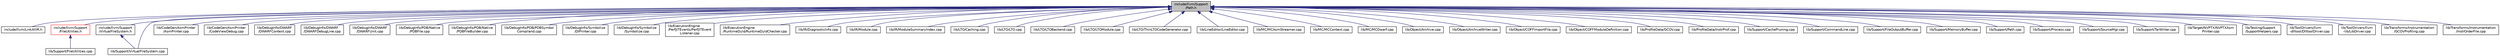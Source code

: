 digraph "include/llvm/Support/Path.h"
{
 // LATEX_PDF_SIZE
  bgcolor="transparent";
  edge [fontname="Helvetica",fontsize="10",labelfontname="Helvetica",labelfontsize="10"];
  node [fontname="Helvetica",fontsize="10",shape="box"];
  Node1 [label="include/llvm/Support\l/Path.h",height=0.2,width=0.4,color="black", fillcolor="grey75", style="filled", fontcolor="black",tooltip=" "];
  Node1 -> Node2 [dir="back",color="midnightblue",fontsize="10",style="solid",fontname="Helvetica"];
  Node2 [label="include/llvm/LinkAllIR.h",height=0.2,width=0.4,color="black",URL="$LinkAllIR_8h.html",tooltip=" "];
  Node1 -> Node3 [dir="back",color="midnightblue",fontsize="10",style="solid",fontname="Helvetica"];
  Node3 [label="include/llvm/Support\l/FileUtilities.h",height=0.2,width=0.4,color="red",URL="$FileUtilities_8h.html",tooltip=" "];
  Node3 -> Node4 [dir="back",color="midnightblue",fontsize="10",style="solid",fontname="Helvetica"];
  Node4 [label="lib/Support/FileUtilities.cpp",height=0.2,width=0.4,color="black",URL="$FileUtilities_8cpp.html",tooltip=" "];
  Node1 -> Node6 [dir="back",color="midnightblue",fontsize="10",style="solid",fontname="Helvetica"];
  Node6 [label="include/llvm/Support\l/VirtualFileSystem.h",height=0.2,width=0.4,color="black",URL="$VirtualFileSystem_8h.html",tooltip="Defines the virtual file system interface vfs::FileSystem."];
  Node6 -> Node7 [dir="back",color="midnightblue",fontsize="10",style="solid",fontname="Helvetica"];
  Node7 [label="lib/Support/VirtualFileSystem.cpp",height=0.2,width=0.4,color="black",URL="$VirtualFileSystem_8cpp.html",tooltip=" "];
  Node1 -> Node8 [dir="back",color="midnightblue",fontsize="10",style="solid",fontname="Helvetica"];
  Node8 [label="lib/CodeGen/AsmPrinter\l/AsmPrinter.cpp",height=0.2,width=0.4,color="black",URL="$AsmPrinter_8cpp.html",tooltip=" "];
  Node1 -> Node9 [dir="back",color="midnightblue",fontsize="10",style="solid",fontname="Helvetica"];
  Node9 [label="lib/CodeGen/AsmPrinter\l/CodeViewDebug.cpp",height=0.2,width=0.4,color="black",URL="$CodeViewDebug_8cpp.html",tooltip=" "];
  Node1 -> Node10 [dir="back",color="midnightblue",fontsize="10",style="solid",fontname="Helvetica"];
  Node10 [label="lib/DebugInfo/DWARF\l/DWARFContext.cpp",height=0.2,width=0.4,color="black",URL="$DWARFContext_8cpp.html",tooltip=" "];
  Node1 -> Node11 [dir="back",color="midnightblue",fontsize="10",style="solid",fontname="Helvetica"];
  Node11 [label="lib/DebugInfo/DWARF\l/DWARFDebugLine.cpp",height=0.2,width=0.4,color="black",URL="$DWARFDebugLine_8cpp.html",tooltip=" "];
  Node1 -> Node12 [dir="back",color="midnightblue",fontsize="10",style="solid",fontname="Helvetica"];
  Node12 [label="lib/DebugInfo/DWARF\l/DWARFUnit.cpp",height=0.2,width=0.4,color="black",URL="$DWARFUnit_8cpp.html",tooltip=" "];
  Node1 -> Node13 [dir="back",color="midnightblue",fontsize="10",style="solid",fontname="Helvetica"];
  Node13 [label="lib/DebugInfo/PDB/Native\l/PDBFile.cpp",height=0.2,width=0.4,color="black",URL="$PDBFile_8cpp.html",tooltip=" "];
  Node1 -> Node14 [dir="back",color="midnightblue",fontsize="10",style="solid",fontname="Helvetica"];
  Node14 [label="lib/DebugInfo/PDB/Native\l/PDBFileBuilder.cpp",height=0.2,width=0.4,color="black",URL="$PDBFileBuilder_8cpp.html",tooltip=" "];
  Node1 -> Node15 [dir="back",color="midnightblue",fontsize="10",style="solid",fontname="Helvetica"];
  Node15 [label="lib/DebugInfo/PDB/PDBSymbol\lCompiland.cpp",height=0.2,width=0.4,color="black",URL="$PDBSymbolCompiland_8cpp.html",tooltip=" "];
  Node1 -> Node16 [dir="back",color="midnightblue",fontsize="10",style="solid",fontname="Helvetica"];
  Node16 [label="lib/DebugInfo/Symbolize\l/DIPrinter.cpp",height=0.2,width=0.4,color="black",URL="$DIPrinter_8cpp.html",tooltip=" "];
  Node1 -> Node17 [dir="back",color="midnightblue",fontsize="10",style="solid",fontname="Helvetica"];
  Node17 [label="lib/DebugInfo/Symbolize\l/Symbolize.cpp",height=0.2,width=0.4,color="black",URL="$Symbolize_8cpp.html",tooltip=" "];
  Node1 -> Node18 [dir="back",color="midnightblue",fontsize="10",style="solid",fontname="Helvetica"];
  Node18 [label="lib/ExecutionEngine\l/PerfJITEvents/PerfJITEvent\lListener.cpp",height=0.2,width=0.4,color="black",URL="$PerfJITEventListener_8cpp.html",tooltip=" "];
  Node1 -> Node19 [dir="back",color="midnightblue",fontsize="10",style="solid",fontname="Helvetica"];
  Node19 [label="lib/ExecutionEngine\l/RuntimeDyld/RuntimeDyldChecker.cpp",height=0.2,width=0.4,color="black",URL="$RuntimeDyldChecker_8cpp.html",tooltip=" "];
  Node1 -> Node20 [dir="back",color="midnightblue",fontsize="10",style="solid",fontname="Helvetica"];
  Node20 [label="lib/IR/DiagnosticInfo.cpp",height=0.2,width=0.4,color="black",URL="$DiagnosticInfo_8cpp.html",tooltip=" "];
  Node1 -> Node21 [dir="back",color="midnightblue",fontsize="10",style="solid",fontname="Helvetica"];
  Node21 [label="lib/IR/Module.cpp",height=0.2,width=0.4,color="black",URL="$Module_8cpp.html",tooltip=" "];
  Node1 -> Node22 [dir="back",color="midnightblue",fontsize="10",style="solid",fontname="Helvetica"];
  Node22 [label="lib/IR/ModuleSummaryIndex.cpp",height=0.2,width=0.4,color="black",URL="$ModuleSummaryIndex_8cpp.html",tooltip=" "];
  Node1 -> Node23 [dir="back",color="midnightblue",fontsize="10",style="solid",fontname="Helvetica"];
  Node23 [label="lib/LTO/Caching.cpp",height=0.2,width=0.4,color="black",URL="$Caching_8cpp.html",tooltip=" "];
  Node1 -> Node24 [dir="back",color="midnightblue",fontsize="10",style="solid",fontname="Helvetica"];
  Node24 [label="lib/LTO/LTO.cpp",height=0.2,width=0.4,color="black",URL="$LTO_8cpp.html",tooltip=" "];
  Node1 -> Node25 [dir="back",color="midnightblue",fontsize="10",style="solid",fontname="Helvetica"];
  Node25 [label="lib/LTO/LTOBackend.cpp",height=0.2,width=0.4,color="black",URL="$LTOBackend_8cpp.html",tooltip=" "];
  Node1 -> Node26 [dir="back",color="midnightblue",fontsize="10",style="solid",fontname="Helvetica"];
  Node26 [label="lib/LTO/LTOModule.cpp",height=0.2,width=0.4,color="black",URL="$LTOModule_8cpp.html",tooltip=" "];
  Node1 -> Node27 [dir="back",color="midnightblue",fontsize="10",style="solid",fontname="Helvetica"];
  Node27 [label="lib/LTO/ThinLTOCodeGenerator.cpp",height=0.2,width=0.4,color="black",URL="$ThinLTOCodeGenerator_8cpp.html",tooltip=" "];
  Node1 -> Node28 [dir="back",color="midnightblue",fontsize="10",style="solid",fontname="Helvetica"];
  Node28 [label="lib/LineEditor/LineEditor.cpp",height=0.2,width=0.4,color="black",URL="$LineEditor_8cpp.html",tooltip=" "];
  Node1 -> Node29 [dir="back",color="midnightblue",fontsize="10",style="solid",fontname="Helvetica"];
  Node29 [label="lib/MC/MCAsmStreamer.cpp",height=0.2,width=0.4,color="black",URL="$MCAsmStreamer_8cpp.html",tooltip=" "];
  Node1 -> Node30 [dir="back",color="midnightblue",fontsize="10",style="solid",fontname="Helvetica"];
  Node30 [label="lib/MC/MCContext.cpp",height=0.2,width=0.4,color="black",URL="$MCContext_8cpp.html",tooltip=" "];
  Node1 -> Node31 [dir="back",color="midnightblue",fontsize="10",style="solid",fontname="Helvetica"];
  Node31 [label="lib/MC/MCDwarf.cpp",height=0.2,width=0.4,color="black",URL="$MCDwarf_8cpp.html",tooltip=" "];
  Node1 -> Node32 [dir="back",color="midnightblue",fontsize="10",style="solid",fontname="Helvetica"];
  Node32 [label="lib/Object/Archive.cpp",height=0.2,width=0.4,color="black",URL="$Archive_8cpp.html",tooltip=" "];
  Node1 -> Node33 [dir="back",color="midnightblue",fontsize="10",style="solid",fontname="Helvetica"];
  Node33 [label="lib/Object/ArchiveWriter.cpp",height=0.2,width=0.4,color="black",URL="$ArchiveWriter_8cpp.html",tooltip=" "];
  Node1 -> Node34 [dir="back",color="midnightblue",fontsize="10",style="solid",fontname="Helvetica"];
  Node34 [label="lib/Object/COFFImportFile.cpp",height=0.2,width=0.4,color="black",URL="$COFFImportFile_8cpp.html",tooltip=" "];
  Node1 -> Node35 [dir="back",color="midnightblue",fontsize="10",style="solid",fontname="Helvetica"];
  Node35 [label="lib/Object/COFFModuleDefinition.cpp",height=0.2,width=0.4,color="black",URL="$COFFModuleDefinition_8cpp.html",tooltip=" "];
  Node1 -> Node36 [dir="back",color="midnightblue",fontsize="10",style="solid",fontname="Helvetica"];
  Node36 [label="lib/ProfileData/GCOV.cpp",height=0.2,width=0.4,color="black",URL="$GCOV_8cpp.html",tooltip=" "];
  Node1 -> Node37 [dir="back",color="midnightblue",fontsize="10",style="solid",fontname="Helvetica"];
  Node37 [label="lib/ProfileData/InstrProf.cpp",height=0.2,width=0.4,color="black",URL="$InstrProf_8cpp.html",tooltip=" "];
  Node1 -> Node38 [dir="back",color="midnightblue",fontsize="10",style="solid",fontname="Helvetica"];
  Node38 [label="lib/Support/CachePruning.cpp",height=0.2,width=0.4,color="black",URL="$CachePruning_8cpp.html",tooltip=" "];
  Node1 -> Node39 [dir="back",color="midnightblue",fontsize="10",style="solid",fontname="Helvetica"];
  Node39 [label="lib/Support/CommandLine.cpp",height=0.2,width=0.4,color="black",URL="$CommandLine_8cpp.html",tooltip=" "];
  Node1 -> Node40 [dir="back",color="midnightblue",fontsize="10",style="solid",fontname="Helvetica"];
  Node40 [label="lib/Support/FileOutputBuffer.cpp",height=0.2,width=0.4,color="black",URL="$FileOutputBuffer_8cpp.html",tooltip=" "];
  Node1 -> Node41 [dir="back",color="midnightblue",fontsize="10",style="solid",fontname="Helvetica"];
  Node41 [label="lib/Support/MemoryBuffer.cpp",height=0.2,width=0.4,color="black",URL="$MemoryBuffer_8cpp.html",tooltip=" "];
  Node1 -> Node42 [dir="back",color="midnightblue",fontsize="10",style="solid",fontname="Helvetica"];
  Node42 [label="lib/Support/Path.cpp",height=0.2,width=0.4,color="black",URL="$Path_8cpp.html",tooltip=" "];
  Node1 -> Node43 [dir="back",color="midnightblue",fontsize="10",style="solid",fontname="Helvetica"];
  Node43 [label="lib/Support/Process.cpp",height=0.2,width=0.4,color="black",URL="$Process_8cpp.html",tooltip=" "];
  Node1 -> Node44 [dir="back",color="midnightblue",fontsize="10",style="solid",fontname="Helvetica"];
  Node44 [label="lib/Support/SourceMgr.cpp",height=0.2,width=0.4,color="black",URL="$SourceMgr_8cpp.html",tooltip=" "];
  Node1 -> Node45 [dir="back",color="midnightblue",fontsize="10",style="solid",fontname="Helvetica"];
  Node45 [label="lib/Support/TarWriter.cpp",height=0.2,width=0.4,color="black",URL="$TarWriter_8cpp.html",tooltip=" "];
  Node1 -> Node7 [dir="back",color="midnightblue",fontsize="10",style="solid",fontname="Helvetica"];
  Node1 -> Node46 [dir="back",color="midnightblue",fontsize="10",style="solid",fontname="Helvetica"];
  Node46 [label="lib/Target/NVPTX/NVPTXAsm\lPrinter.cpp",height=0.2,width=0.4,color="black",URL="$NVPTXAsmPrinter_8cpp.html",tooltip=" "];
  Node1 -> Node47 [dir="back",color="midnightblue",fontsize="10",style="solid",fontname="Helvetica"];
  Node47 [label="lib/Testing/Support\l/SupportHelpers.cpp",height=0.2,width=0.4,color="black",URL="$SupportHelpers_8cpp.html",tooltip=" "];
  Node1 -> Node48 [dir="back",color="midnightblue",fontsize="10",style="solid",fontname="Helvetica"];
  Node48 [label="lib/ToolDrivers/llvm\l-dlltool/DlltoolDriver.cpp",height=0.2,width=0.4,color="black",URL="$DlltoolDriver_8cpp.html",tooltip=" "];
  Node1 -> Node49 [dir="back",color="midnightblue",fontsize="10",style="solid",fontname="Helvetica"];
  Node49 [label="lib/ToolDrivers/llvm\l-lib/LibDriver.cpp",height=0.2,width=0.4,color="black",URL="$LibDriver_8cpp.html",tooltip=" "];
  Node1 -> Node50 [dir="back",color="midnightblue",fontsize="10",style="solid",fontname="Helvetica"];
  Node50 [label="lib/Transforms/Instrumentation\l/GCOVProfiling.cpp",height=0.2,width=0.4,color="black",URL="$GCOVProfiling_8cpp.html",tooltip=" "];
  Node1 -> Node51 [dir="back",color="midnightblue",fontsize="10",style="solid",fontname="Helvetica"];
  Node51 [label="lib/Transforms/Instrumentation\l/InstrOrderFile.cpp",height=0.2,width=0.4,color="black",URL="$InstrOrderFile_8cpp.html",tooltip=" "];
}
